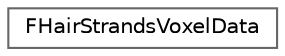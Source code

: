 digraph "Graphical Class Hierarchy"
{
 // INTERACTIVE_SVG=YES
 // LATEX_PDF_SIZE
  bgcolor="transparent";
  edge [fontname=Helvetica,fontsize=10,labelfontname=Helvetica,labelfontsize=10];
  node [fontname=Helvetica,fontsize=10,shape=box,height=0.2,width=0.4];
  rankdir="LR";
  Node0 [id="Node000000",label="FHairStrandsVoxelData",height=0.2,width=0.4,color="grey40", fillcolor="white", style="filled",URL="$d1/ded/structFHairStrandsVoxelData.html",tooltip=" "];
}
